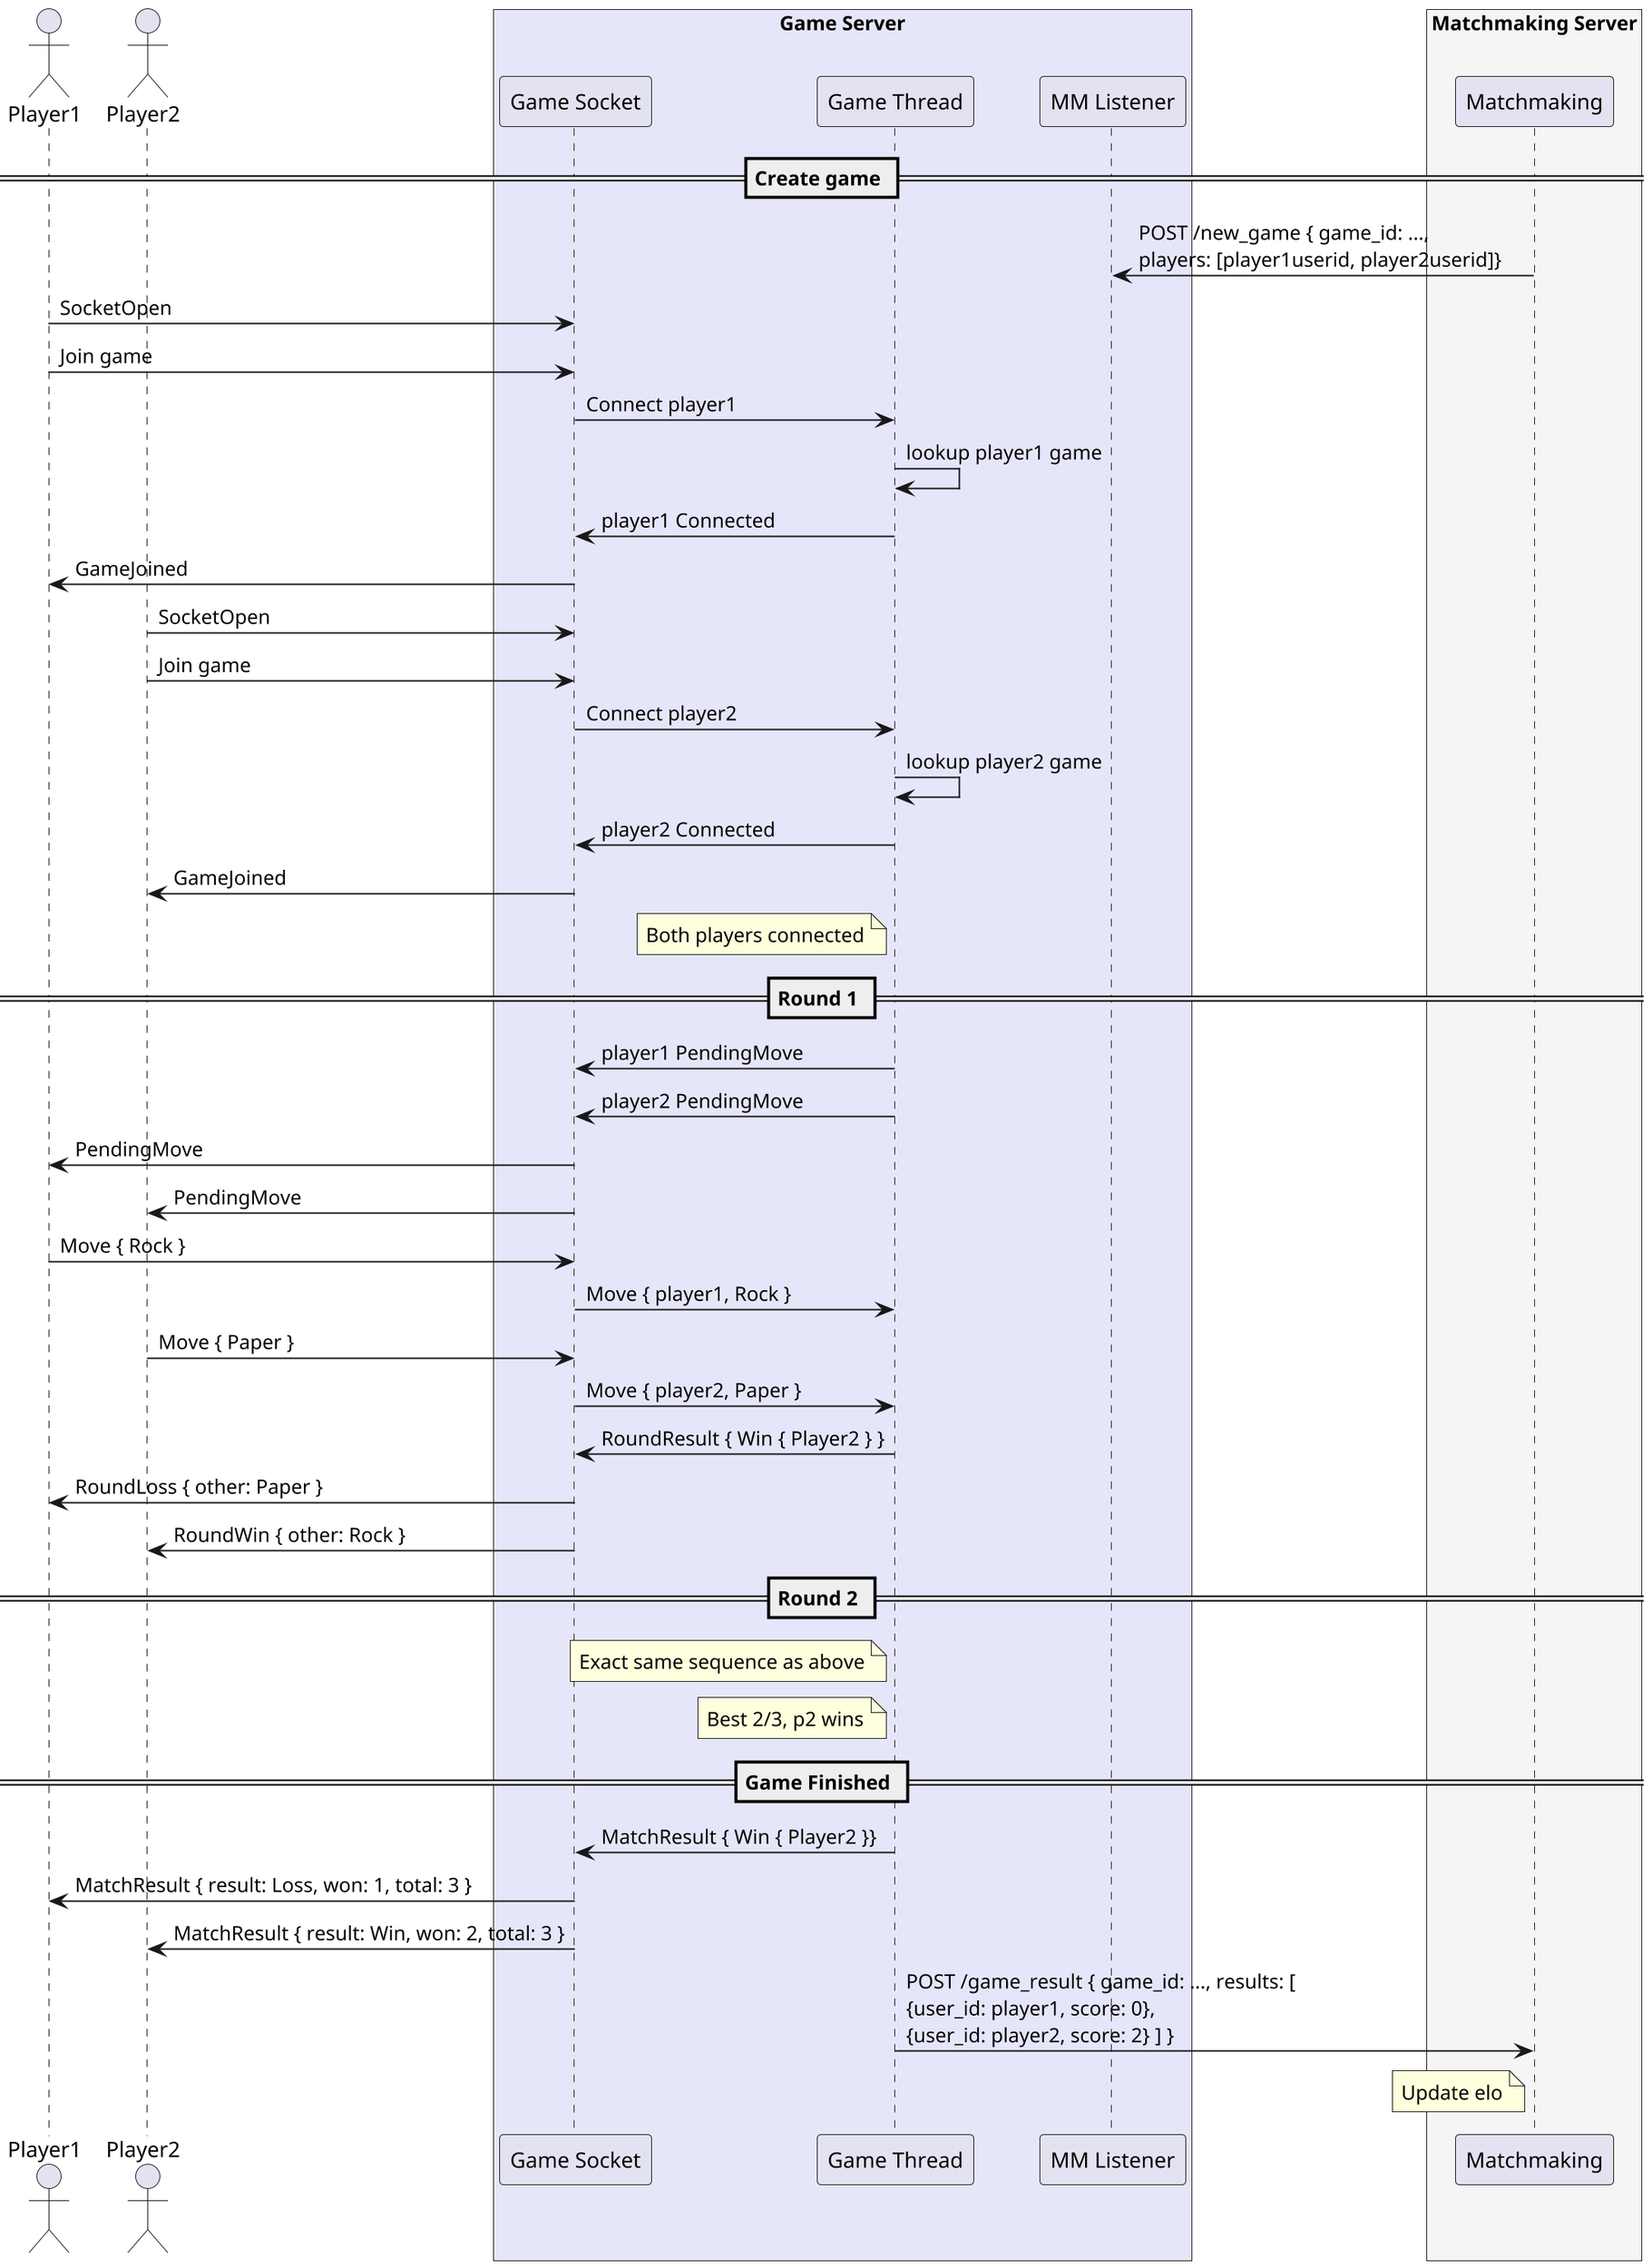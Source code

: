 @startuml
scale 2
actor "Player1" as p1
actor "Player2" as p2
box "Game Server" #Lavender
    participant "Game Socket" as socket
    participant "Game Thread" as thread
    participant "MM Listener" as mm_listener
end box
box "Matchmaking Server" #WhiteSmoke
    participant "Matchmaking" as mm
end box


== Create game ==
mm_listener <- mm : POST /new_game { game_id: ..., \nplayers: [player1userid, player2userid]}
p1 -> socket : SocketOpen
p1 -> socket : Join game
socket -> thread : Connect player1
thread -> thread : lookup player1 game
socket <- thread : player1 Connected
p1 <- socket : GameJoined

p2 -> socket : SocketOpen
p2 -> socket : Join game
socket -> thread : Connect player2
thread -> thread : lookup player2 game
socket <- thread : player2 Connected
p2 <- socket : GameJoined
note left thread : Both players connected

== Round 1 ==
socket <- thread : player1 PendingMove
socket <- thread : player2 PendingMove
p1 <- socket : PendingMove
p2 <- socket : PendingMove
p1 -> socket : Move { Rock }
socket -> thread : Move { player1, Rock }
p2 -> socket : Move { Paper }
socket -> thread : Move { player2, Paper }
socket <- thread : RoundResult { Win { Player2 } }
p1 <- socket : RoundLoss { other: Paper }
p2 <- socket : RoundWin { other: Rock }

== Round 2 ==
note left thread : Exact same sequence as above
note left thread : Best 2/3, p2 wins

== Game Finished ==
socket <- thread : MatchResult { Win { Player2 }}
p1 <- socket : MatchResult { result: Loss, won: 1, total: 3 }
p2 <- socket : MatchResult { result: Win, won: 2, total: 3 }
thread -> mm : POST /game_result { game_id: ..., results: [ \n{user_id: player1, score: 0}, \n{user_id: player2, score: 2} ] }
note left mm : Update elo




@enduml

